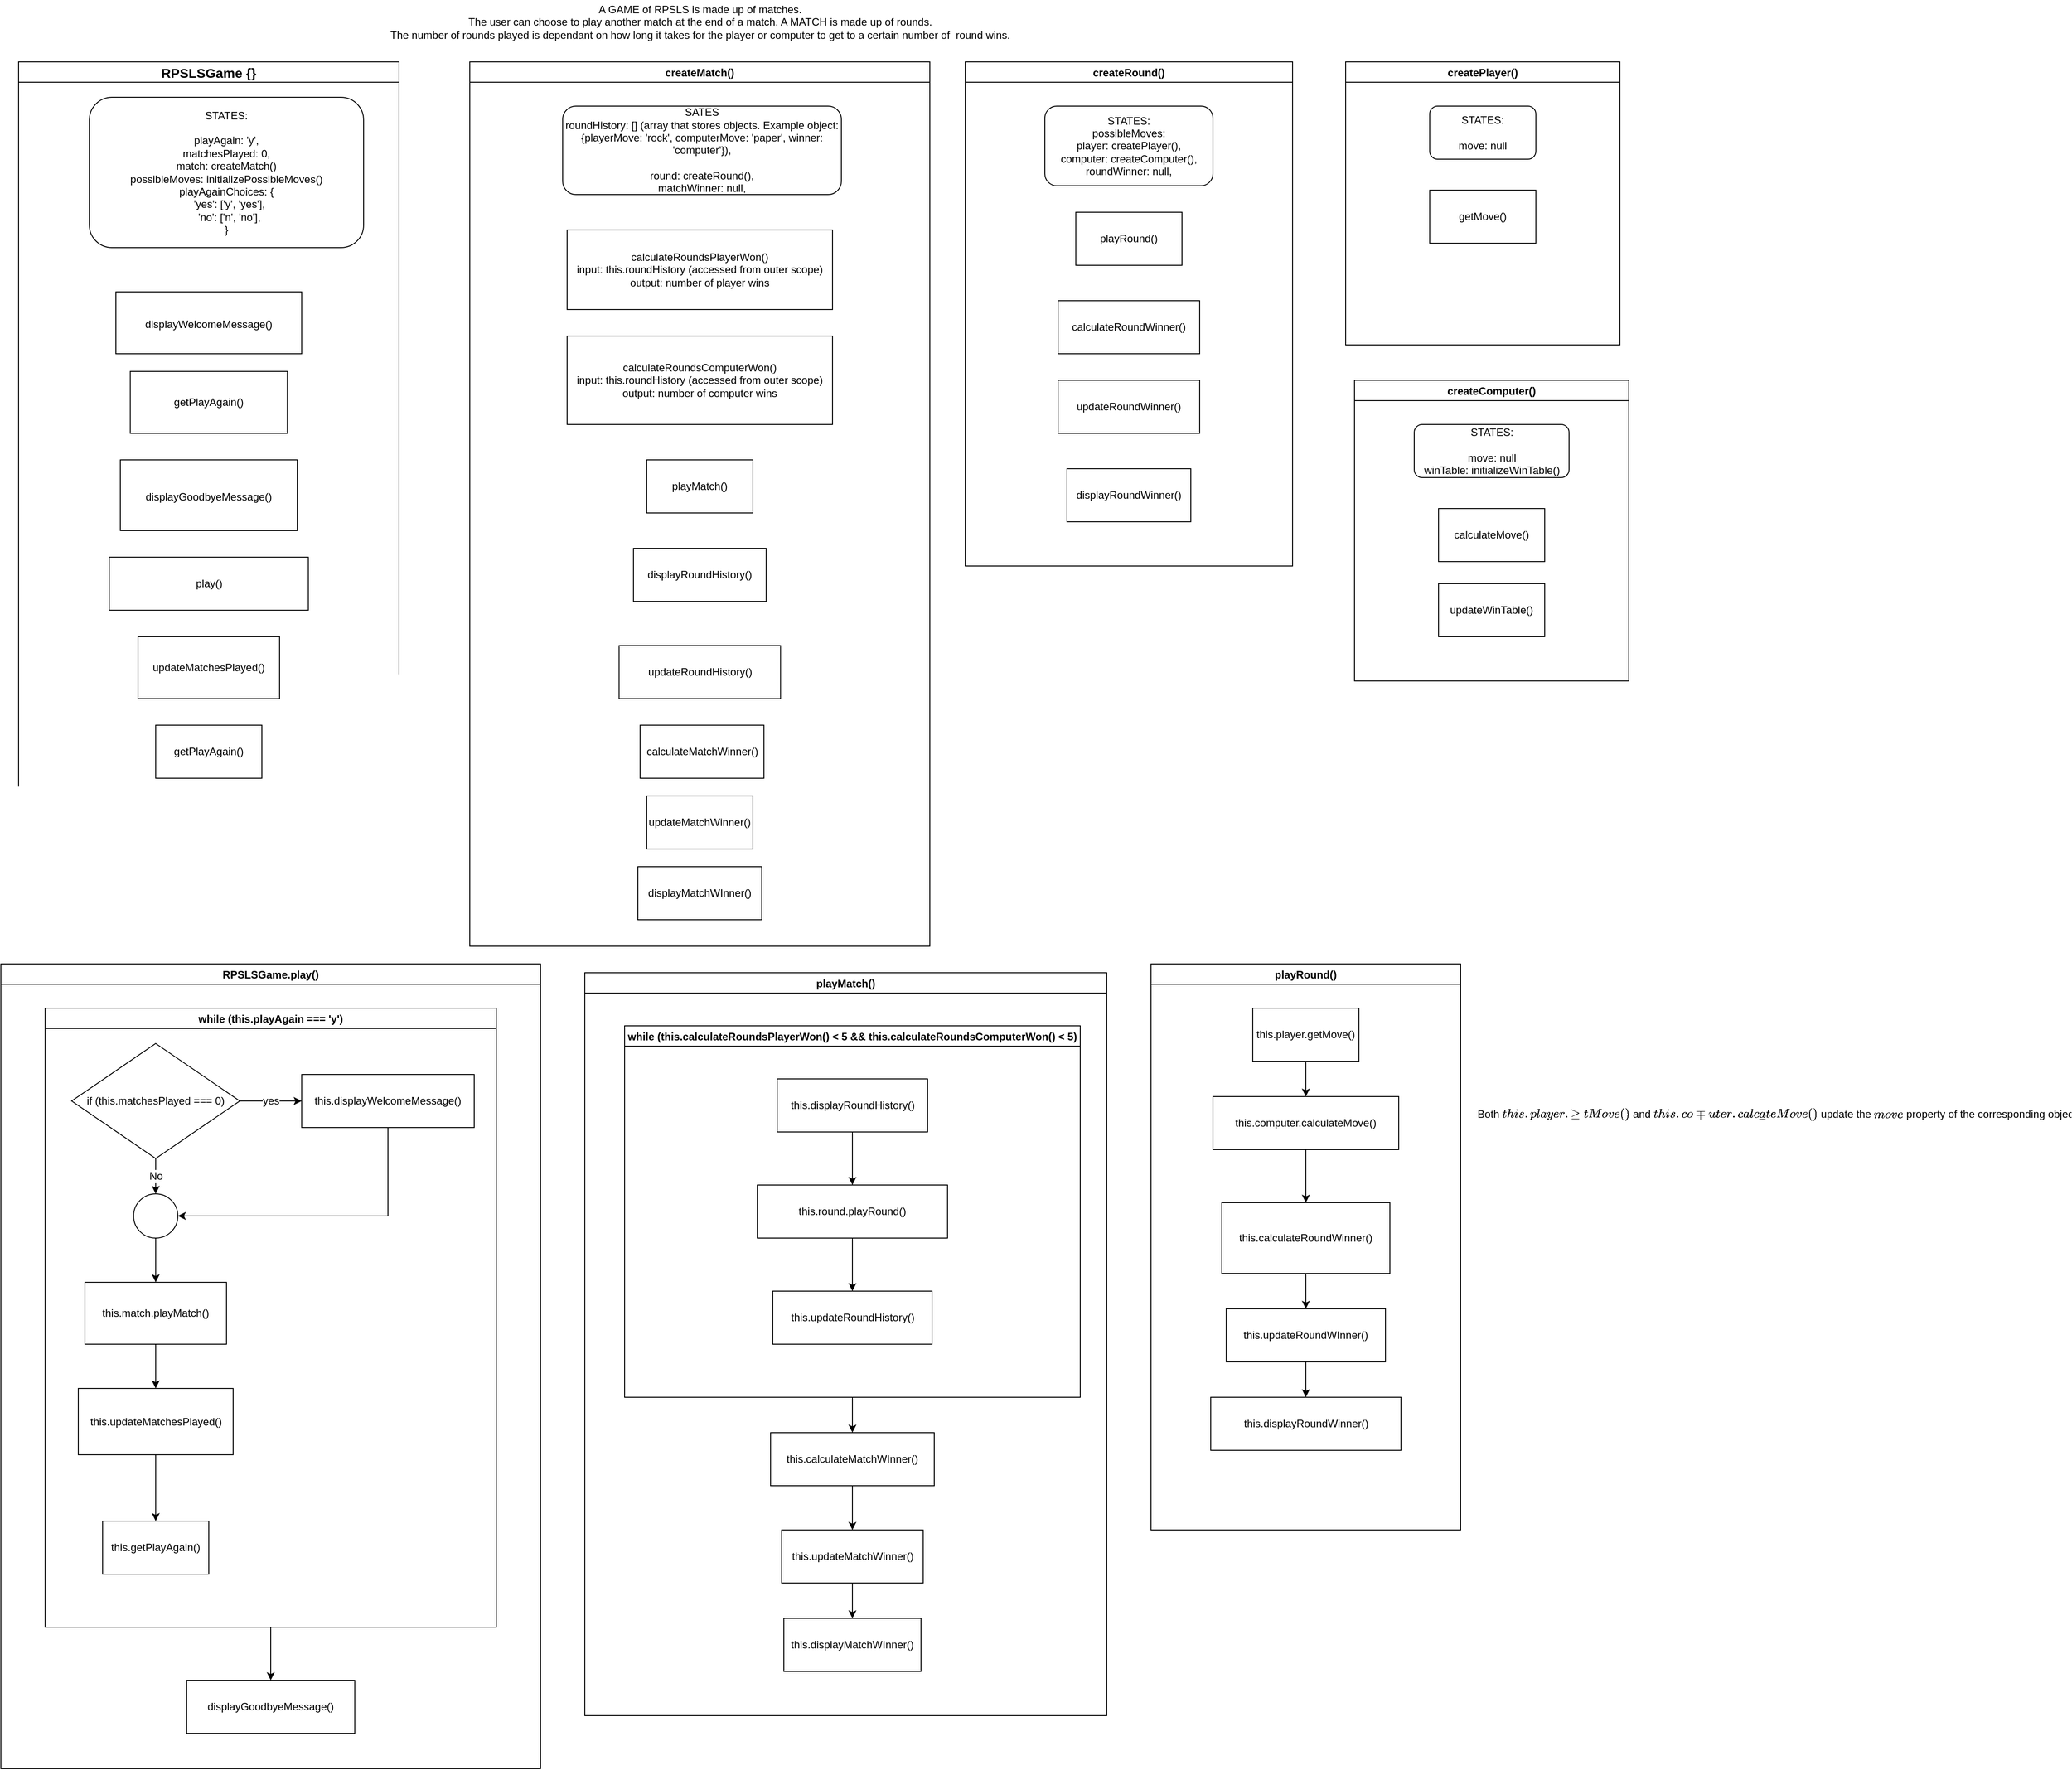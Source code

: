 <mxfile version="16.6.1" type="device" pages="2"><diagram id="JY4pwof9kiqbCajTyOFY" name="main"><mxGraphModel dx="1662" dy="620" grid="1" gridSize="10" guides="1" tooltips="1" connect="1" arrows="1" fold="1" page="1" pageScale="1" pageWidth="850" pageHeight="1100" math="0" shadow="0"><root><mxCell id="0"/><mxCell id="1" parent="0"/><mxCell id="Z4meqSB1W_ZbHsxQBtGo-10" value="playRound()" style="swimlane;" parent="1" vertex="1"><mxGeometry x="1360" y="1110" width="350" height="640" as="geometry"><mxRectangle x="1800" y="1010" width="100" height="23" as="alternateBounds"/></mxGeometry></mxCell><mxCell id="Z4meqSB1W_ZbHsxQBtGo-13" value="" style="edgeStyle=orthogonalEdgeStyle;rounded=0;orthogonalLoop=1;jettySize=auto;html=1;" parent="Z4meqSB1W_ZbHsxQBtGo-10" source="Z4meqSB1W_ZbHsxQBtGo-11" target="Z4meqSB1W_ZbHsxQBtGo-12" edge="1"><mxGeometry relative="1" as="geometry"/></mxCell><mxCell id="Z4meqSB1W_ZbHsxQBtGo-11" value="this.player.getMove()" style="whiteSpace=wrap;html=1;" parent="Z4meqSB1W_ZbHsxQBtGo-10" vertex="1"><mxGeometry x="115" y="50" width="120" height="60" as="geometry"/></mxCell><mxCell id="Z4meqSB1W_ZbHsxQBtGo-12" value="this.computer.calculateMove()" style="whiteSpace=wrap;html=1;" parent="Z4meqSB1W_ZbHsxQBtGo-10" vertex="1"><mxGeometry x="70" y="150" width="210" height="60" as="geometry"/></mxCell><mxCell id="iupffd_q8ZYDoqthYhWs-11" value="" style="edgeStyle=orthogonalEdgeStyle;rounded=0;orthogonalLoop=1;jettySize=auto;html=1;" edge="1" parent="Z4meqSB1W_ZbHsxQBtGo-10" source="Z4meqSB1W_ZbHsxQBtGo-16" target="iupffd_q8ZYDoqthYhWs-10"><mxGeometry relative="1" as="geometry"/></mxCell><mxCell id="Z4meqSB1W_ZbHsxQBtGo-16" value="&lt;div&gt;this.calculateRoundWinner()&lt;/div&gt;" style="whiteSpace=wrap;html=1;" parent="Z4meqSB1W_ZbHsxQBtGo-10" vertex="1"><mxGeometry x="80" y="270" width="190" height="80" as="geometry"/></mxCell><mxCell id="Z4meqSB1W_ZbHsxQBtGo-17" value="" style="edgeStyle=orthogonalEdgeStyle;rounded=0;orthogonalLoop=1;jettySize=auto;html=1;" parent="Z4meqSB1W_ZbHsxQBtGo-10" source="Z4meqSB1W_ZbHsxQBtGo-12" target="Z4meqSB1W_ZbHsxQBtGo-16" edge="1"><mxGeometry relative="1" as="geometry"/></mxCell><mxCell id="iupffd_q8ZYDoqthYhWs-12" value="" style="edgeStyle=orthogonalEdgeStyle;rounded=0;orthogonalLoop=1;jettySize=auto;html=1;" edge="1" parent="Z4meqSB1W_ZbHsxQBtGo-10" source="iupffd_q8ZYDoqthYhWs-10" target="Z4meqSB1W_ZbHsxQBtGo-18"><mxGeometry relative="1" as="geometry"/></mxCell><mxCell id="iupffd_q8ZYDoqthYhWs-10" value="this.updateRoundWInner()" style="whiteSpace=wrap;html=1;" vertex="1" parent="Z4meqSB1W_ZbHsxQBtGo-10"><mxGeometry x="85" y="390" width="180" height="60" as="geometry"/></mxCell><mxCell id="Z4meqSB1W_ZbHsxQBtGo-18" value="this.displayRoundWinner()" style="whiteSpace=wrap;html=1;" parent="Z4meqSB1W_ZbHsxQBtGo-10" vertex="1"><mxGeometry x="67.5" y="490" width="215" height="60" as="geometry"/></mxCell><mxCell id="Z4meqSB1W_ZbHsxQBtGo-23" value="createMatch()" style="swimlane;" parent="1" vertex="1"><mxGeometry x="590" y="90" width="520" height="1000" as="geometry"><mxRectangle x="680" y="160" width="80" height="23" as="alternateBounds"/></mxGeometry></mxCell><mxCell id="Z4meqSB1W_ZbHsxQBtGo-26" value="&lt;div&gt;calculateRoundsComputerWon()&lt;/div&gt;&lt;div&gt;input: this.roundHistory (accessed from outer scope)&lt;br&gt;&lt;/div&gt;&lt;div&gt;output: number of computer wins&lt;/div&gt;" style="whiteSpace=wrap;html=1;" parent="Z4meqSB1W_ZbHsxQBtGo-23" vertex="1"><mxGeometry x="110" y="310" width="300" height="100" as="geometry"/></mxCell><mxCell id="Z4meqSB1W_ZbHsxQBtGo-24" value="&lt;div&gt;calculateRoundsPlayerWon()&lt;/div&gt;&lt;div&gt;input: this.roundHistory (accessed from outer scope)&lt;br&gt;&lt;/div&gt;&lt;div&gt;output: number of player wins&lt;/div&gt;" style="whiteSpace=wrap;html=1;" parent="Z4meqSB1W_ZbHsxQBtGo-23" vertex="1"><mxGeometry x="110" y="190" width="300" height="90" as="geometry"/></mxCell><mxCell id="Z4meqSB1W_ZbHsxQBtGo-29" value="&lt;div&gt;SATES&lt;/div&gt;&lt;div&gt;roundHistory: [] (array that stores objects. Example object:&lt;/div&gt;&lt;div&gt;{playerMove: 'rock', computerMove: 'paper', winner: 'computer'}),&lt;/div&gt;&lt;div&gt;&lt;br&gt;&lt;/div&gt;&lt;div&gt;round: createRound(),&lt;/div&gt;&lt;div&gt;matchWinner: null,&lt;br&gt;&lt;/div&gt;" style="rounded=1;whiteSpace=wrap;html=1;" parent="Z4meqSB1W_ZbHsxQBtGo-23" vertex="1"><mxGeometry x="105" y="50" width="315" height="100" as="geometry"/></mxCell><mxCell id="B-L_9hCpzDgl7fYkZUIQ-16" value="playMatch()" style="whiteSpace=wrap;html=1;fontSize=12;" parent="Z4meqSB1W_ZbHsxQBtGo-23" vertex="1"><mxGeometry x="200" y="450" width="120" height="60" as="geometry"/></mxCell><mxCell id="Z4meqSB1W_ZbHsxQBtGo-31" value="&lt;div&gt;updateRoundHistory()&lt;br&gt;&lt;/div&gt;" style="whiteSpace=wrap;html=1;" parent="Z4meqSB1W_ZbHsxQBtGo-23" vertex="1"><mxGeometry x="168.75" y="660" width="182.5" height="60" as="geometry"/></mxCell><mxCell id="o0Xpsm57iP-_bQO701pR-2" value="displayRoundHistory()" style="whiteSpace=wrap;html=1;" vertex="1" parent="Z4meqSB1W_ZbHsxQBtGo-23"><mxGeometry x="185" y="550" width="150" height="60" as="geometry"/></mxCell><mxCell id="o0Xpsm57iP-_bQO701pR-22" value="updateMatchWinner()" style="whiteSpace=wrap;html=1;" vertex="1" parent="Z4meqSB1W_ZbHsxQBtGo-23"><mxGeometry x="200" y="830" width="120" height="60" as="geometry"/></mxCell><mxCell id="o0Xpsm57iP-_bQO701pR-23" value="displayMatchWInner()" style="whiteSpace=wrap;html=1;" vertex="1" parent="Z4meqSB1W_ZbHsxQBtGo-23"><mxGeometry x="190" y="910" width="140" height="60" as="geometry"/></mxCell><mxCell id="iupffd_q8ZYDoqthYhWs-1" value="calculateMatchWinner()" style="whiteSpace=wrap;html=1;" vertex="1" parent="Z4meqSB1W_ZbHsxQBtGo-23"><mxGeometry x="192.5" y="750" width="140" height="60" as="geometry"/></mxCell><mxCell id="Z4meqSB1W_ZbHsxQBtGo-32" value="&lt;font style=&quot;font-size: 12px&quot;&gt;A GAME of RPSLS is made up of matches. &lt;br&gt;&lt;/font&gt;&lt;div&gt;&lt;font style=&quot;font-size: 12px&quot;&gt;The user can choose to play another match at the end of a match. A MATCH is made up of rounds. &lt;/font&gt;&lt;/div&gt;&lt;font style=&quot;font-size: 12px&quot;&gt;The number of rounds played is dependant on how long it takes for the player or computer to get to a certain number of&amp;nbsp; round wins.&lt;/font&gt;" style="text;html=1;align=center;verticalAlign=middle;resizable=0;points=[];autosize=1;strokeColor=none;fillColor=none;" parent="1" vertex="1"><mxGeometry x="495" y="20" width="710" height="50" as="geometry"/></mxCell><mxCell id="Z4meqSB1W_ZbHsxQBtGo-34" value="RPSLSGame {}" style="swimlane;fontSize=15;" parent="1" vertex="1"><mxGeometry x="80" y="90" width="430" height="870" as="geometry"/></mxCell><mxCell id="Z4meqSB1W_ZbHsxQBtGo-36" value="&lt;font style=&quot;font-size: 12px&quot;&gt;displayGoodbyeMessage()&lt;/font&gt;" style="whiteSpace=wrap;html=1;fontSize=15;" parent="Z4meqSB1W_ZbHsxQBtGo-34" vertex="1"><mxGeometry x="115" y="450" width="200" height="80" as="geometry"/></mxCell><mxCell id="Z4meqSB1W_ZbHsxQBtGo-35" value="&lt;font style=&quot;font-size: 12px&quot;&gt;displayWelcomeMessage()&lt;/font&gt;" style="whiteSpace=wrap;html=1;fontSize=15;" parent="Z4meqSB1W_ZbHsxQBtGo-34" vertex="1"><mxGeometry x="110" y="260" width="210" height="70" as="geometry"/></mxCell><mxCell id="Z4meqSB1W_ZbHsxQBtGo-38" value="&lt;div&gt;STATES:&lt;/div&gt;&lt;div&gt;&lt;br&gt;&lt;/div&gt;&lt;div&gt;playAgain: 'y',&lt;/div&gt;&lt;div&gt;matchesPlayed: 0,&lt;br&gt;&lt;/div&gt;&lt;div&gt;match: createMatch()&lt;br&gt;&lt;/div&gt;&lt;div&gt;possibleMoves: initializePossibleMoves()&lt;br&gt;&lt;/div&gt;&lt;div&gt;playAgainChoices: {&lt;br&gt;&amp;nbsp; 'yes': ['y', 'yes'],&lt;br&gt;&amp;nbsp; 'no': ['n', 'no'],&lt;br&gt;}&lt;br&gt;&lt;/div&gt;" style="rounded=1;whiteSpace=wrap;html=1;fontSize=12;" parent="Z4meqSB1W_ZbHsxQBtGo-34" vertex="1"><mxGeometry x="80" y="40" width="310" height="170" as="geometry"/></mxCell><mxCell id="Z4meqSB1W_ZbHsxQBtGo-41" value="getPlayAgain()" style="whiteSpace=wrap;html=1;fontSize=12;" parent="Z4meqSB1W_ZbHsxQBtGo-34" vertex="1"><mxGeometry x="126.25" y="350" width="177.5" height="70" as="geometry"/></mxCell><mxCell id="Z4meqSB1W_ZbHsxQBtGo-40" value="play()" style="whiteSpace=wrap;html=1;fontSize=12;" parent="Z4meqSB1W_ZbHsxQBtGo-34" vertex="1"><mxGeometry x="102.5" y="560" width="225" height="60" as="geometry"/></mxCell><mxCell id="B-L_9hCpzDgl7fYkZUIQ-21" value="updateMatchesPlayed()" style="whiteSpace=wrap;html=1;fontSize=12;" parent="Z4meqSB1W_ZbHsxQBtGo-34" vertex="1"><mxGeometry x="135" y="650" width="160" height="70" as="geometry"/></mxCell><mxCell id="B-L_9hCpzDgl7fYkZUIQ-23" value="getPlayAgain()" style="whiteSpace=wrap;html=1;fontSize=12;" parent="Z4meqSB1W_ZbHsxQBtGo-34" vertex="1"><mxGeometry x="155" y="750" width="120" height="60" as="geometry"/></mxCell><mxCell id="Z4meqSB1W_ZbHsxQBtGo-39" value="RPSLSGame.play()" style="swimlane;fontSize=12;" parent="1" vertex="1"><mxGeometry x="60" y="1110" width="610" height="910" as="geometry"/></mxCell><mxCell id="B-L_9hCpzDgl7fYkZUIQ-31" value="" style="edgeStyle=orthogonalEdgeStyle;rounded=0;orthogonalLoop=1;jettySize=auto;html=1;fontSize=12;" parent="Z4meqSB1W_ZbHsxQBtGo-39" source="Z4meqSB1W_ZbHsxQBtGo-45" target="B-L_9hCpzDgl7fYkZUIQ-30" edge="1"><mxGeometry relative="1" as="geometry"/></mxCell><mxCell id="Z4meqSB1W_ZbHsxQBtGo-45" value="while (this.playAgain === 'y')" style="swimlane;fontSize=12;" parent="Z4meqSB1W_ZbHsxQBtGo-39" vertex="1"><mxGeometry x="50" y="50" width="510" height="700" as="geometry"/></mxCell><mxCell id="B-L_9hCpzDgl7fYkZUIQ-26" value="" style="edgeStyle=orthogonalEdgeStyle;rounded=0;orthogonalLoop=1;jettySize=auto;html=1;fontSize=12;" parent="Z4meqSB1W_ZbHsxQBtGo-45" source="B-L_9hCpzDgl7fYkZUIQ-13" target="B-L_9hCpzDgl7fYkZUIQ-24" edge="1"><mxGeometry relative="1" as="geometry"/></mxCell><mxCell id="B-L_9hCpzDgl7fYkZUIQ-13" value="this.match.playMatch()" style="whiteSpace=wrap;html=1;fontSize=12;" parent="Z4meqSB1W_ZbHsxQBtGo-45" vertex="1"><mxGeometry x="45" y="310" width="160" height="70" as="geometry"/></mxCell><mxCell id="B-L_9hCpzDgl7fYkZUIQ-24" value="this.updateMatchesPlayed()" style="whiteSpace=wrap;html=1;fontSize=12;" parent="Z4meqSB1W_ZbHsxQBtGo-45" vertex="1"><mxGeometry x="37.5" y="430" width="175" height="75" as="geometry"/></mxCell><mxCell id="B-L_9hCpzDgl7fYkZUIQ-27" value="&lt;div&gt;this.getPlayAgain()&lt;/div&gt;" style="whiteSpace=wrap;html=1;" parent="Z4meqSB1W_ZbHsxQBtGo-45" vertex="1"><mxGeometry x="65" y="580" width="120" height="60" as="geometry"/></mxCell><mxCell id="B-L_9hCpzDgl7fYkZUIQ-28" value="" style="edgeStyle=orthogonalEdgeStyle;rounded=0;orthogonalLoop=1;jettySize=auto;html=1;fontSize=12;" parent="Z4meqSB1W_ZbHsxQBtGo-45" source="B-L_9hCpzDgl7fYkZUIQ-24" target="B-L_9hCpzDgl7fYkZUIQ-27" edge="1"><mxGeometry relative="1" as="geometry"/></mxCell><mxCell id="B-L_9hCpzDgl7fYkZUIQ-4" value="this.displayWelcomeMessage()" style="whiteSpace=wrap;html=1;" parent="Z4meqSB1W_ZbHsxQBtGo-45" vertex="1"><mxGeometry x="290" y="75" width="195" height="60" as="geometry"/></mxCell><mxCell id="B-L_9hCpzDgl7fYkZUIQ-5" value="yes" style="edgeStyle=orthogonalEdgeStyle;rounded=0;orthogonalLoop=1;jettySize=auto;html=1;fontSize=12;" parent="Z4meqSB1W_ZbHsxQBtGo-45" source="B-L_9hCpzDgl7fYkZUIQ-3" target="B-L_9hCpzDgl7fYkZUIQ-4" edge="1"><mxGeometry relative="1" as="geometry"/></mxCell><mxCell id="o0Xpsm57iP-_bQO701pR-4" value="" style="edgeStyle=orthogonalEdgeStyle;rounded=0;orthogonalLoop=1;jettySize=auto;html=1;" edge="1" parent="Z4meqSB1W_ZbHsxQBtGo-45" source="B-L_9hCpzDgl7fYkZUIQ-9" target="B-L_9hCpzDgl7fYkZUIQ-13"><mxGeometry relative="1" as="geometry"/></mxCell><mxCell id="B-L_9hCpzDgl7fYkZUIQ-9" value="" style="ellipse;whiteSpace=wrap;html=1;aspect=fixed;fontSize=12;" parent="Z4meqSB1W_ZbHsxQBtGo-45" vertex="1"><mxGeometry x="100" y="210" width="50" height="50" as="geometry"/></mxCell><mxCell id="B-L_9hCpzDgl7fYkZUIQ-11" style="edgeStyle=orthogonalEdgeStyle;rounded=0;orthogonalLoop=1;jettySize=auto;html=1;entryX=1;entryY=0.5;entryDx=0;entryDy=0;fontSize=12;" parent="Z4meqSB1W_ZbHsxQBtGo-45" source="B-L_9hCpzDgl7fYkZUIQ-4" target="B-L_9hCpzDgl7fYkZUIQ-9" edge="1"><mxGeometry relative="1" as="geometry"><Array as="points"><mxPoint x="388" y="235"/></Array></mxGeometry></mxCell><mxCell id="B-L_9hCpzDgl7fYkZUIQ-3" value="if (this.matchesPlayed === 0)" style="rhombus;whiteSpace=wrap;html=1;fontSize=12;" parent="Z4meqSB1W_ZbHsxQBtGo-45" vertex="1"><mxGeometry x="30" y="40" width="190" height="130" as="geometry"/></mxCell><mxCell id="B-L_9hCpzDgl7fYkZUIQ-10" value="No" style="edgeStyle=orthogonalEdgeStyle;rounded=0;orthogonalLoop=1;jettySize=auto;html=1;fontSize=12;" parent="Z4meqSB1W_ZbHsxQBtGo-45" source="B-L_9hCpzDgl7fYkZUIQ-3" target="B-L_9hCpzDgl7fYkZUIQ-9" edge="1"><mxGeometry relative="1" as="geometry"/></mxCell><mxCell id="B-L_9hCpzDgl7fYkZUIQ-30" value="displayGoodbyeMessage()" style="whiteSpace=wrap;html=1;fontSize=12;" parent="Z4meqSB1W_ZbHsxQBtGo-39" vertex="1"><mxGeometry x="210" y="810" width="190" height="60" as="geometry"/></mxCell><mxCell id="B-L_9hCpzDgl7fYkZUIQ-14" value="playMatch()" style="swimlane;fontSize=12;" parent="1" vertex="1"><mxGeometry x="720" y="1120" width="590" height="840" as="geometry"/></mxCell><mxCell id="iupffd_q8ZYDoqthYhWs-5" value="" style="edgeStyle=orthogonalEdgeStyle;rounded=0;orthogonalLoop=1;jettySize=auto;html=1;" edge="1" parent="B-L_9hCpzDgl7fYkZUIQ-14" source="B-L_9hCpzDgl7fYkZUIQ-6" target="o0Xpsm57iP-_bQO701pR-19"><mxGeometry relative="1" as="geometry"/></mxCell><mxCell id="B-L_9hCpzDgl7fYkZUIQ-6" value="while (this.calculateRoundsPlayerWon() &lt; 5 &amp;&amp; this.calculateRoundsComputerWon() &lt; 5)" style="swimlane;fontSize=12;" parent="B-L_9hCpzDgl7fYkZUIQ-14" vertex="1"><mxGeometry x="45" y="60" width="515" height="420" as="geometry"/></mxCell><mxCell id="o0Xpsm57iP-_bQO701pR-15" value="" style="edgeStyle=orthogonalEdgeStyle;rounded=0;orthogonalLoop=1;jettySize=auto;html=1;" edge="1" parent="B-L_9hCpzDgl7fYkZUIQ-6" source="B-L_9hCpzDgl7fYkZUIQ-15" target="B-L_9hCpzDgl7fYkZUIQ-32"><mxGeometry relative="1" as="geometry"/></mxCell><mxCell id="B-L_9hCpzDgl7fYkZUIQ-15" value="this.round.playRound()" style="whiteSpace=wrap;html=1;fontSize=12;" parent="B-L_9hCpzDgl7fYkZUIQ-6" vertex="1"><mxGeometry x="150" y="180" width="215" height="60" as="geometry"/></mxCell><mxCell id="B-L_9hCpzDgl7fYkZUIQ-32" value="this.updateRoundHistory()" style="whiteSpace=wrap;html=1;fontSize=12;" parent="B-L_9hCpzDgl7fYkZUIQ-6" vertex="1"><mxGeometry x="167.5" y="300" width="180" height="60" as="geometry"/></mxCell><mxCell id="o0Xpsm57iP-_bQO701pR-14" value="" style="edgeStyle=orthogonalEdgeStyle;rounded=0;orthogonalLoop=1;jettySize=auto;html=1;" edge="1" parent="B-L_9hCpzDgl7fYkZUIQ-6" source="o0Xpsm57iP-_bQO701pR-3" target="B-L_9hCpzDgl7fYkZUIQ-15"><mxGeometry relative="1" as="geometry"/></mxCell><mxCell id="o0Xpsm57iP-_bQO701pR-3" value="this.displayRoundHistory()" style="whiteSpace=wrap;html=1;" vertex="1" parent="B-L_9hCpzDgl7fYkZUIQ-6"><mxGeometry x="172.5" y="60" width="170" height="60" as="geometry"/></mxCell><mxCell id="o0Xpsm57iP-_bQO701pR-18" value="this.displayMatchWInner()" style="whiteSpace=wrap;html=1;" vertex="1" parent="B-L_9hCpzDgl7fYkZUIQ-14"><mxGeometry x="225" y="730" width="155" height="60" as="geometry"/></mxCell><mxCell id="iupffd_q8ZYDoqthYhWs-6" value="" style="edgeStyle=orthogonalEdgeStyle;rounded=0;orthogonalLoop=1;jettySize=auto;html=1;" edge="1" parent="B-L_9hCpzDgl7fYkZUIQ-14" source="o0Xpsm57iP-_bQO701pR-19" target="iupffd_q8ZYDoqthYhWs-2"><mxGeometry relative="1" as="geometry"/></mxCell><mxCell id="o0Xpsm57iP-_bQO701pR-19" value="this.calculateMatchWInner()" style="whiteSpace=wrap;html=1;" vertex="1" parent="B-L_9hCpzDgl7fYkZUIQ-14"><mxGeometry x="210" y="520" width="185" height="60" as="geometry"/></mxCell><mxCell id="iupffd_q8ZYDoqthYhWs-7" value="" style="edgeStyle=orthogonalEdgeStyle;rounded=0;orthogonalLoop=1;jettySize=auto;html=1;" edge="1" parent="B-L_9hCpzDgl7fYkZUIQ-14" source="iupffd_q8ZYDoqthYhWs-2" target="o0Xpsm57iP-_bQO701pR-18"><mxGeometry relative="1" as="geometry"/></mxCell><mxCell id="iupffd_q8ZYDoqthYhWs-2" value="this.updateMatchWinner()" style="whiteSpace=wrap;html=1;" vertex="1" parent="B-L_9hCpzDgl7fYkZUIQ-14"><mxGeometry x="222.5" y="630" width="160" height="60" as="geometry"/></mxCell><mxCell id="B-L_9hCpzDgl7fYkZUIQ-18" value="createRound()" style="swimlane;fontSize=12;" parent="1" vertex="1"><mxGeometry x="1150" y="90" width="370" height="570" as="geometry"/></mxCell><mxCell id="B-L_9hCpzDgl7fYkZUIQ-19" value="&lt;div&gt;STATES:&lt;/div&gt;&lt;div&gt;possibleMoves: &lt;br&gt;&lt;/div&gt;&lt;div&gt;player: createPlayer(),&lt;/div&gt;&lt;div&gt;computer: createComputer(),&lt;/div&gt;&lt;div&gt;roundWinner: null,&lt;br&gt;&lt;/div&gt;" style="rounded=1;whiteSpace=wrap;html=1;fontSize=12;" parent="B-L_9hCpzDgl7fYkZUIQ-18" vertex="1"><mxGeometry x="90" y="50" width="190" height="90" as="geometry"/></mxCell><mxCell id="B-L_9hCpzDgl7fYkZUIQ-20" value="playRound()" style="whiteSpace=wrap;html=1;fontSize=12;" parent="B-L_9hCpzDgl7fYkZUIQ-18" vertex="1"><mxGeometry x="125" y="170" width="120" height="60" as="geometry"/></mxCell><mxCell id="o0Xpsm57iP-_bQO701pR-11" value="calculateRoundWinner()" style="whiteSpace=wrap;html=1;" vertex="1" parent="B-L_9hCpzDgl7fYkZUIQ-18"><mxGeometry x="105" y="270" width="160" height="60" as="geometry"/></mxCell><mxCell id="o0Xpsm57iP-_bQO701pR-12" value="displayRoundWinner()" style="whiteSpace=wrap;html=1;" vertex="1" parent="B-L_9hCpzDgl7fYkZUIQ-18"><mxGeometry x="115" y="460" width="140" height="60" as="geometry"/></mxCell><mxCell id="iupffd_q8ZYDoqthYhWs-9" value="updateRoundWinner()" style="whiteSpace=wrap;html=1;" vertex="1" parent="B-L_9hCpzDgl7fYkZUIQ-18"><mxGeometry x="105" y="360" width="160" height="60" as="geometry"/></mxCell><mxCell id="o0Xpsm57iP-_bQO701pR-5" value="createPlayer()" style="swimlane;" vertex="1" parent="1"><mxGeometry x="1580" y="90" width="310" height="320" as="geometry"/></mxCell><mxCell id="o0Xpsm57iP-_bQO701pR-6" value="&lt;div&gt;STATES:&lt;/div&gt;&lt;div&gt;&lt;br&gt;&lt;/div&gt;&lt;div&gt;move: null&lt;br&gt;&lt;/div&gt;" style="rounded=1;whiteSpace=wrap;html=1;" vertex="1" parent="o0Xpsm57iP-_bQO701pR-5"><mxGeometry x="95" y="50" width="120" height="60" as="geometry"/></mxCell><mxCell id="o0Xpsm57iP-_bQO701pR-7" value="getMove()" style="whiteSpace=wrap;html=1;" vertex="1" parent="o0Xpsm57iP-_bQO701pR-5"><mxGeometry x="95" y="145" width="120" height="60" as="geometry"/></mxCell><mxCell id="o0Xpsm57iP-_bQO701pR-8" value="createComputer()" style="swimlane;" vertex="1" parent="1"><mxGeometry x="1590" y="450" width="310" height="340" as="geometry"/></mxCell><mxCell id="o0Xpsm57iP-_bQO701pR-9" value="&lt;div&gt;STATES:&lt;/div&gt;&lt;div&gt;&lt;br&gt;&lt;/div&gt;&lt;div&gt;move: null&lt;br&gt;&lt;/div&gt;&lt;div&gt;winTable: initializeWinTable()&lt;br&gt;&lt;/div&gt;" style="rounded=1;whiteSpace=wrap;html=1;" vertex="1" parent="o0Xpsm57iP-_bQO701pR-8"><mxGeometry x="67.5" y="50" width="175" height="60" as="geometry"/></mxCell><mxCell id="o0Xpsm57iP-_bQO701pR-10" value="calculateMove()" style="whiteSpace=wrap;html=1;" vertex="1" parent="o0Xpsm57iP-_bQO701pR-8"><mxGeometry x="95" y="145" width="120" height="60" as="geometry"/></mxCell><mxCell id="FR-RMgcRs69IzxXe8zSy-3" value="updateWinTable()" style="whiteSpace=wrap;html=1;" vertex="1" parent="o0Xpsm57iP-_bQO701pR-8"><mxGeometry x="95" y="230" width="120" height="60" as="geometry"/></mxCell><mxCell id="o0Xpsm57iP-_bQO701pR-16" value="Both `this.player.getMove()` and `this.computer.calculateMove()` update the `move` property of the corresponding objects" style="text;html=1;align=center;verticalAlign=middle;resizable=0;points=[];autosize=1;strokeColor=none;fillColor=none;" vertex="1" parent="1"><mxGeometry x="1740" y="1270" width="660" height="20" as="geometry"/></mxCell></root></mxGraphModel></diagram><diagram id="7TrIVjGWr3MTUB8EEUIW" name="functions"><mxGraphModel dx="1662" dy="620" grid="1" gridSize="10" guides="1" tooltips="1" connect="1" arrows="1" fold="1" page="1" pageScale="1" pageWidth="850" pageHeight="1100" math="0" shadow="0"><root><mxCell id="m17fhpM_WGKbwHV-WScE-0"/><mxCell id="m17fhpM_WGKbwHV-WScE-1" parent="m17fhpM_WGKbwHV-WScE-0"/><mxCell id="ChARAFxCqgW4IDYTHSpR-0" value="createMatch.updateRoundHistory()" style="swimlane;" vertex="1" parent="m17fhpM_WGKbwHV-WScE-1"><mxGeometry x="40" y="40" width="340" height="250" as="geometry"/></mxCell><mxCell id="ChARAFxCqgW4IDYTHSpR-1" value="&lt;div&gt;this.roundHistory.push({&lt;/div&gt;&lt;div&gt;playerMove: this.round.player.move,&lt;/div&gt;&lt;div&gt;computerMove: this.round.computer.move,&lt;/div&gt;&lt;div&gt;roundWinner: this.round.roundWinner,&lt;/div&gt;&lt;div&gt;})&lt;br&gt;&lt;/div&gt;" style="whiteSpace=wrap;html=1;" vertex="1" parent="ChARAFxCqgW4IDYTHSpR-0"><mxGeometry x="55" y="55" width="255" height="155" as="geometry"/></mxCell><mxCell id="1ip67FfnCmgQcp5rGpFI-0" value="initializeWinTable()" style="swimlane;" vertex="1" parent="m17fhpM_WGKbwHV-WScE-1"><mxGeometry x="40" y="340" width="480" height="280" as="geometry"/></mxCell><mxCell id="1ip67FfnCmgQcp5rGpFI-1" value="return {&lt;br&gt;&amp;nbsp; rock: {timesChosen: 0, wins: 0, loss: 0, winRate: 0, lossRate: 0},&lt;br&gt;&amp;nbsp; paper: {timesChosen: 0, wins: 0, loss: 0, winRate: 0, lossRate: 0},&lt;br&gt;&amp;nbsp; scissors: {timesChosen: 0, wins: 0, loss: 0, winRate: 0, lossRate: 0},&lt;br&gt;&amp;nbsp; lizard: {timesChosen: 0, wins: 0, loss: 0, winRate: 0, lossRate: 0},&lt;br&gt;&amp;nbsp; spock: {timesChosen: 0, wins: 0, loss: 0, winRate: 0, lossRate: 0}&lt;br&gt;};" style="whiteSpace=wrap;html=1;" vertex="1" parent="1ip67FfnCmgQcp5rGpFI-0"><mxGeometry x="30" y="50" width="380" height="170" as="geometry"/></mxCell><mxCell id="Ltfzg7t0IRpBnRRTXoGp-0" value="createComputer.calculateMove()" style="swimlane;" vertex="1" parent="m17fhpM_WGKbwHV-WScE-1"><mxGeometry x="440" y="40" width="260" height="150" as="geometry"/></mxCell><mxCell id="Ltfzg7t0IRpBnRRTXoGp-1" value="// output: string&lt;br&gt;&lt;div&gt;calculate based on this.winTable&lt;/div&gt;" style="whiteSpace=wrap;html=1;" vertex="1" parent="Ltfzg7t0IRpBnRRTXoGp-0"><mxGeometry x="30" y="40" width="200" height="90" as="geometry"/></mxCell><mxCell id="Oq9mDgHK6QfC65UeEaO6-0" value="createComputer.updateWinTable()" style="swimlane;startSize=23;" vertex="1" parent="m17fhpM_WGKbwHV-WScE-1"><mxGeometry x="600" y="270" width="580" height="340" as="geometry"/></mxCell><mxCell id="Oq9mDgHK6QfC65UeEaO6-1" value="add stats of last round of RPSLSGame.match.roundHistory to winTable&lt;br&gt;&lt;div&gt;&lt;br&gt;&lt;/div&gt;&lt;div&gt;let lastRound = RPSLSGame.match.roundHistory[RPSLSGame.match.roundHistory.length - 1]&lt;br&gt;&lt;/div&gt;&lt;div&gt;&lt;br&gt;&lt;/div&gt;&lt;div&gt;if (lastRound) then&lt;br&gt;&lt;/div&gt;&lt;div&gt;iterate through winTable and update this.winTable.winRate and this.winTable.lossRate&lt;br&gt;&lt;/div&gt;&lt;div&gt;&lt;br&gt;&lt;/div&gt;&lt;div&gt;&lt;br&gt;&lt;/div&gt;" style="whiteSpace=wrap;html=1;" vertex="1" parent="Oq9mDgHK6QfC65UeEaO6-0"><mxGeometry x="30" y="50" width="510" height="250" as="geometry"/></mxCell><mxCell id="arnbnyxMvaWlYOZaA1J8-1" value="initializePossibleMoves()" style="swimlane;startSize=23;" vertex="1" parent="m17fhpM_WGKbwHV-WScE-1"><mxGeometry x="180" y="680" width="270" height="380" as="geometry"/></mxCell><mxCell id="zU6vi9cdATvLG0aWk6yt-0" value="return {&lt;br&gt;&amp;nbsp; rock: {&lt;br&gt;&amp;nbsp;&amp;nbsp;&amp;nbsp; validChoices: ['r', 'ro', 'rock'],&lt;br&gt;&amp;nbsp;&amp;nbsp;&amp;nbsp; winsAgainst: ['scissors', 'lizard'],&lt;br&gt;&amp;nbsp; },&lt;br&gt;&amp;nbsp; paper: {&lt;br&gt;&amp;nbsp;&amp;nbsp;&amp;nbsp; valideChoices: ['p', 'pa', 'paper'],&lt;br&gt;&amp;nbsp;&amp;nbsp;&amp;nbsp; winsAgainst: ['rock', 'spock'],&lt;br&gt;&amp;nbsp; },&lt;br&gt;&amp;nbsp; scissors: {&lt;br&gt;&amp;nbsp;&amp;nbsp;&amp;nbsp; validChoices: ['sc', 'scissors'],&lt;br&gt;&amp;nbsp;&amp;nbsp;&amp;nbsp; winsAgainst: ['paper', 'lizard'],&lt;br&gt;&amp;nbsp; },&lt;br&gt;&amp;nbsp; lizard: {&lt;br&gt;&amp;nbsp;&amp;nbsp;&amp;nbsp; validChoices: ['l', 'li', 'lizard'],&lt;br&gt;&amp;nbsp;&amp;nbsp;&amp;nbsp; winsAgainst: ['spock', 'paper'],&lt;br&gt;&amp;nbsp; },&lt;br&gt;&amp;nbsp; spock: {&lt;br&gt;&amp;nbsp;&amp;nbsp;&amp;nbsp; validChoices: ['sp', 'spock'],&lt;br&gt;&amp;nbsp;&amp;nbsp;&amp;nbsp; winsAgainst: ['rock', 'scissors'],&lt;br&gt;&amp;nbsp; },&lt;br&gt;}" style="whiteSpace=wrap;html=1;" vertex="1" parent="arnbnyxMvaWlYOZaA1J8-1"><mxGeometry x="20" y="30" width="210" height="330" as="geometry"/></mxCell></root></mxGraphModel></diagram></mxfile>